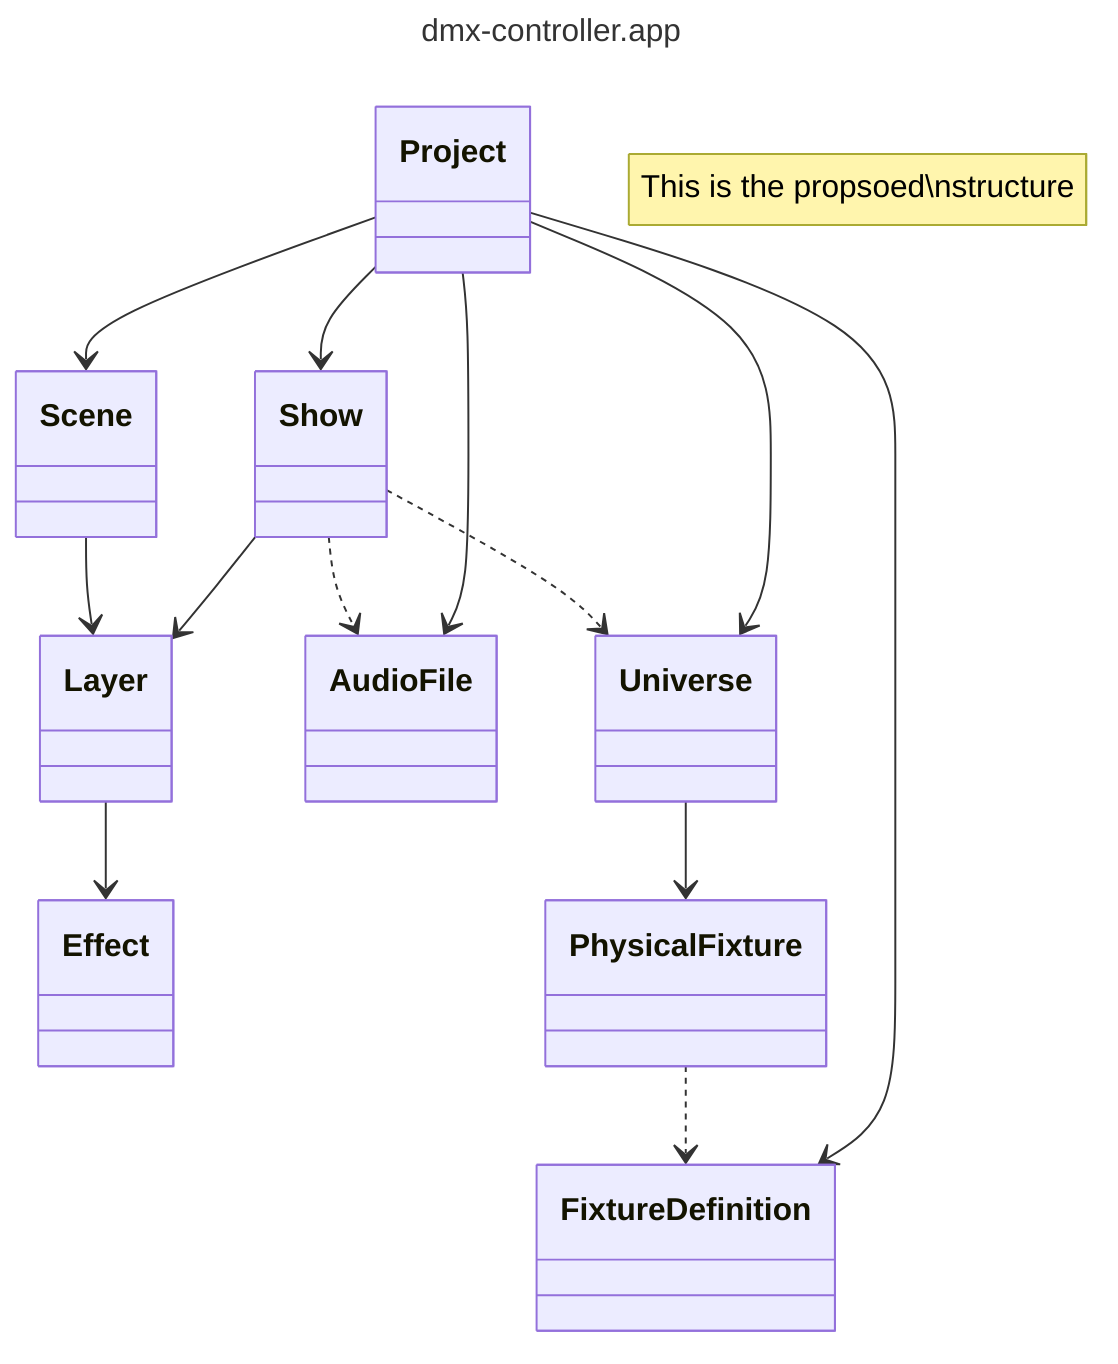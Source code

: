 ---
title: dmx-controller.app
---

classDiagram
  note "This is the propsoed\nstructure"
  Project --> Show
  Project --> Scene
  Project --> FixtureDefinition
  Project --> Universe
  Project --> AudioFile
  Show ..> AudioFile
  Show ..> Universe
  Show --> Layer
  Scene --> Layer
  Layer --> Effect
  Universe --> PhysicalFixture
  PhysicalFixture ..> FixtureDefinition